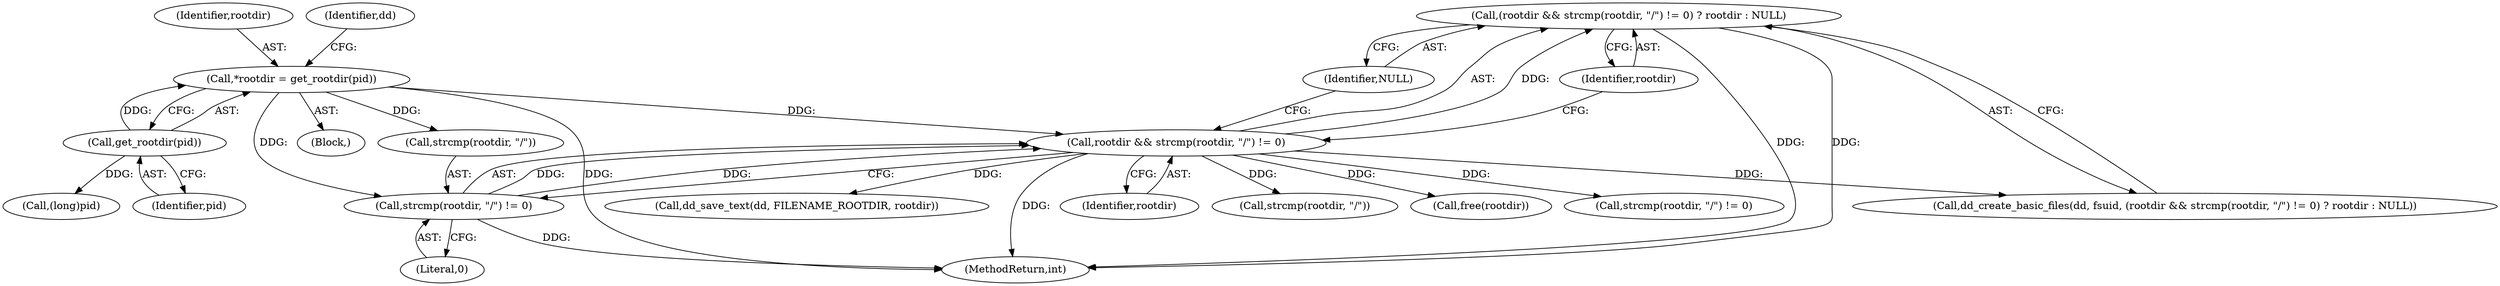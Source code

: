 digraph "1_abrt_4f2c1ddd3e3b81d2d5146b883115371f1cada9f9@del" {
"1000633" [label="(Call,(rootdir && strcmp(rootdir, \"/\") != 0) ? rootdir : NULL)"];
"1000634" [label="(Call,rootdir && strcmp(rootdir, \"/\") != 0)"];
"1000626" [label="(Call,*rootdir = get_rootdir(pid))"];
"1000628" [label="(Call,get_rootdir(pid))"];
"1000636" [label="(Call,strcmp(rootdir, \"/\") != 0)"];
"1000640" [label="(Literal,0)"];
"1000629" [label="(Identifier,pid)"];
"1000801" [label="(Call,dd_save_text(dd, FILENAME_ROOTDIR, rootdir))"];
"1000635" [label="(Identifier,rootdir)"];
"1000628" [label="(Call,get_rootdir(pid))"];
"1000797" [label="(Call,strcmp(rootdir, \"/\"))"];
"1000624" [label="(Block,)"];
"1001112" [label="(Call,free(rootdir))"];
"1000641" [label="(Identifier,rootdir)"];
"1000636" [label="(Call,strcmp(rootdir, \"/\") != 0)"];
"1000633" [label="(Call,(rootdir && strcmp(rootdir, \"/\") != 0) ? rootdir : NULL)"];
"1000627" [label="(Identifier,rootdir)"];
"1000630" [label="(Call,dd_create_basic_files(dd, fsuid, (rootdir && strcmp(rootdir, \"/\") != 0) ? rootdir : NULL))"];
"1001180" [label="(MethodReturn,int)"];
"1000634" [label="(Call,rootdir && strcmp(rootdir, \"/\") != 0)"];
"1000637" [label="(Call,strcmp(rootdir, \"/\"))"];
"1000650" [label="(Call,(long)pid)"];
"1000796" [label="(Call,strcmp(rootdir, \"/\") != 0)"];
"1000626" [label="(Call,*rootdir = get_rootdir(pid))"];
"1000642" [label="(Identifier,NULL)"];
"1000631" [label="(Identifier,dd)"];
"1000633" -> "1000630"  [label="AST: "];
"1000633" -> "1000641"  [label="CFG: "];
"1000633" -> "1000642"  [label="CFG: "];
"1000634" -> "1000633"  [label="AST: "];
"1000641" -> "1000633"  [label="AST: "];
"1000642" -> "1000633"  [label="AST: "];
"1000630" -> "1000633"  [label="CFG: "];
"1000633" -> "1001180"  [label="DDG: "];
"1000633" -> "1001180"  [label="DDG: "];
"1000634" -> "1000633"  [label="DDG: "];
"1000634" -> "1000635"  [label="CFG: "];
"1000634" -> "1000636"  [label="CFG: "];
"1000635" -> "1000634"  [label="AST: "];
"1000636" -> "1000634"  [label="AST: "];
"1000641" -> "1000634"  [label="CFG: "];
"1000642" -> "1000634"  [label="CFG: "];
"1000634" -> "1001180"  [label="DDG: "];
"1000634" -> "1000630"  [label="DDG: "];
"1000626" -> "1000634"  [label="DDG: "];
"1000636" -> "1000634"  [label="DDG: "];
"1000636" -> "1000634"  [label="DDG: "];
"1000634" -> "1000796"  [label="DDG: "];
"1000634" -> "1000797"  [label="DDG: "];
"1000634" -> "1000801"  [label="DDG: "];
"1000634" -> "1001112"  [label="DDG: "];
"1000626" -> "1000624"  [label="AST: "];
"1000626" -> "1000628"  [label="CFG: "];
"1000627" -> "1000626"  [label="AST: "];
"1000628" -> "1000626"  [label="AST: "];
"1000631" -> "1000626"  [label="CFG: "];
"1000626" -> "1001180"  [label="DDG: "];
"1000628" -> "1000626"  [label="DDG: "];
"1000626" -> "1000636"  [label="DDG: "];
"1000626" -> "1000637"  [label="DDG: "];
"1000628" -> "1000629"  [label="CFG: "];
"1000629" -> "1000628"  [label="AST: "];
"1000628" -> "1000650"  [label="DDG: "];
"1000636" -> "1000640"  [label="CFG: "];
"1000637" -> "1000636"  [label="AST: "];
"1000640" -> "1000636"  [label="AST: "];
"1000636" -> "1001180"  [label="DDG: "];
}

